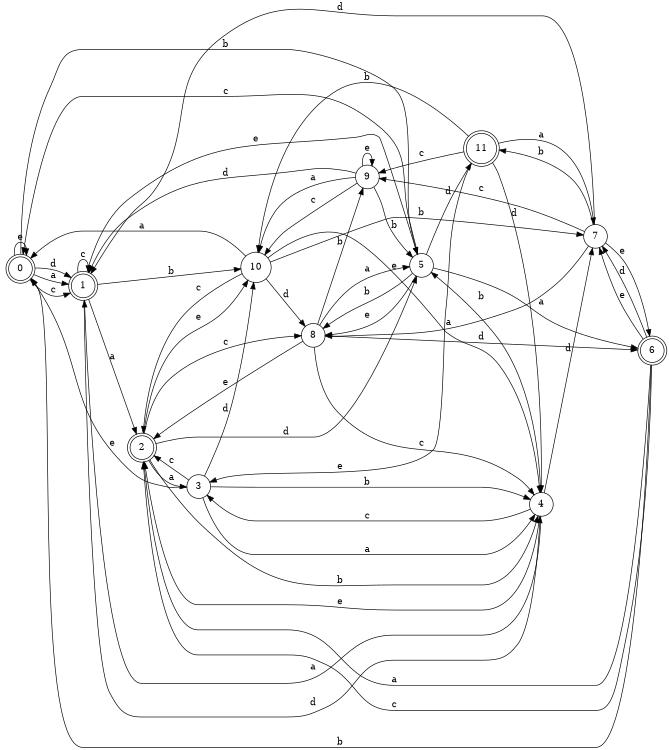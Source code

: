 digraph n10_8 {
__start0 [label="" shape="none"];

rankdir=LR;
size="8,5";

s0 [style="rounded,filled", color="black", fillcolor="white" shape="doublecircle", label="0"];
s1 [style="rounded,filled", color="black", fillcolor="white" shape="doublecircle", label="1"];
s2 [style="rounded,filled", color="black", fillcolor="white" shape="doublecircle", label="2"];
s3 [style="filled", color="black", fillcolor="white" shape="circle", label="3"];
s4 [style="filled", color="black", fillcolor="white" shape="circle", label="4"];
s5 [style="filled", color="black", fillcolor="white" shape="circle", label="5"];
s6 [style="rounded,filled", color="black", fillcolor="white" shape="doublecircle", label="6"];
s7 [style="filled", color="black", fillcolor="white" shape="circle", label="7"];
s8 [style="filled", color="black", fillcolor="white" shape="circle", label="8"];
s9 [style="filled", color="black", fillcolor="white" shape="circle", label="9"];
s10 [style="filled", color="black", fillcolor="white" shape="circle", label="10"];
s11 [style="rounded,filled", color="black", fillcolor="white" shape="doublecircle", label="11"];
s0 -> s1 [label="a"];
s0 -> s5 [label="b"];
s0 -> s1 [label="c"];
s0 -> s1 [label="d"];
s0 -> s0 [label="e"];
s1 -> s2 [label="a"];
s1 -> s10 [label="b"];
s1 -> s1 [label="c"];
s1 -> s4 [label="d"];
s1 -> s5 [label="e"];
s2 -> s3 [label="a"];
s2 -> s4 [label="b"];
s2 -> s8 [label="c"];
s2 -> s5 [label="d"];
s2 -> s10 [label="e"];
s3 -> s4 [label="a"];
s3 -> s4 [label="b"];
s3 -> s2 [label="c"];
s3 -> s10 [label="d"];
s3 -> s0 [label="e"];
s4 -> s1 [label="a"];
s4 -> s5 [label="b"];
s4 -> s3 [label="c"];
s4 -> s7 [label="d"];
s4 -> s2 [label="e"];
s5 -> s6 [label="a"];
s5 -> s8 [label="b"];
s5 -> s0 [label="c"];
s5 -> s11 [label="d"];
s5 -> s8 [label="e"];
s6 -> s2 [label="a"];
s6 -> s0 [label="b"];
s6 -> s2 [label="c"];
s6 -> s7 [label="d"];
s6 -> s7 [label="e"];
s7 -> s8 [label="a"];
s7 -> s11 [label="b"];
s7 -> s9 [label="c"];
s7 -> s1 [label="d"];
s7 -> s6 [label="e"];
s8 -> s5 [label="a"];
s8 -> s9 [label="b"];
s8 -> s4 [label="c"];
s8 -> s6 [label="d"];
s8 -> s2 [label="e"];
s9 -> s10 [label="a"];
s9 -> s5 [label="b"];
s9 -> s10 [label="c"];
s9 -> s1 [label="d"];
s9 -> s9 [label="e"];
s10 -> s0 [label="a"];
s10 -> s7 [label="b"];
s10 -> s2 [label="c"];
s10 -> s8 [label="d"];
s10 -> s4 [label="e"];
s11 -> s7 [label="a"];
s11 -> s10 [label="b"];
s11 -> s9 [label="c"];
s11 -> s4 [label="d"];
s11 -> s3 [label="e"];

}